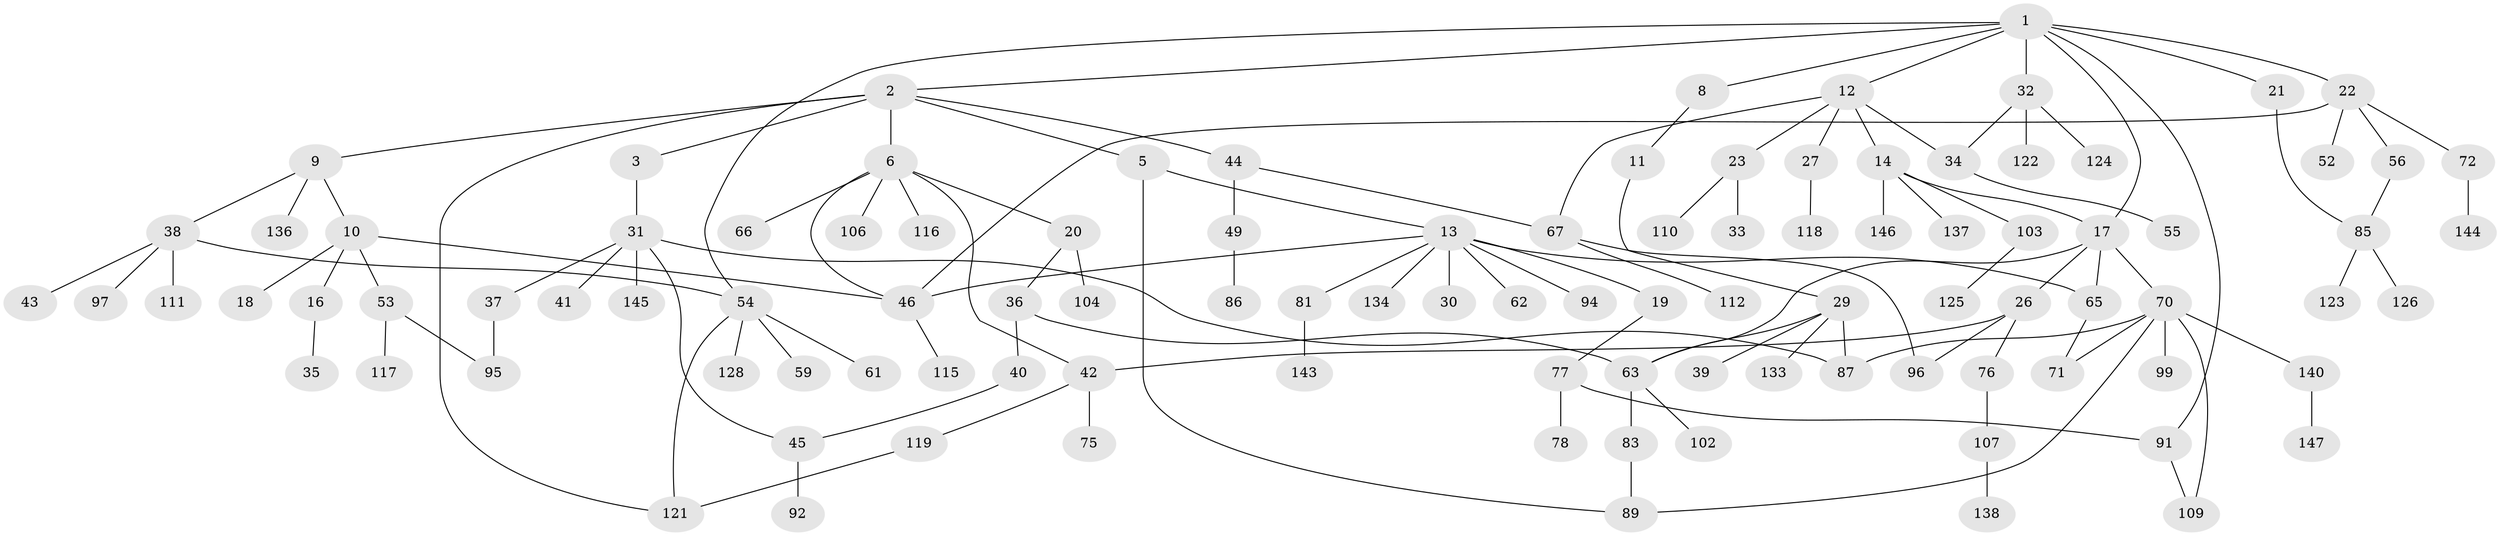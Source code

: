 // Generated by graph-tools (version 1.1) at 2025/51/02/27/25 19:51:36]
// undirected, 105 vertices, 128 edges
graph export_dot {
graph [start="1"]
  node [color=gray90,style=filled];
  1 [super="+7"];
  2 [super="+4"];
  3;
  5;
  6 [super="+15"];
  8 [super="+57"];
  9 [super="+28"];
  10 [super="+24"];
  11;
  12 [super="+139"];
  13 [super="+60"];
  14 [super="+64"];
  16 [super="+131"];
  17 [super="+58"];
  18;
  19 [super="+74"];
  20 [super="+51"];
  21;
  22 [super="+25"];
  23 [super="+47"];
  26 [super="+105"];
  27;
  29 [super="+88"];
  30;
  31 [super="+50"];
  32 [super="+90"];
  33 [super="+93"];
  34 [super="+48"];
  35;
  36 [super="+68"];
  37 [super="+113"];
  38 [super="+79"];
  39;
  40;
  41;
  42 [super="+101"];
  43;
  44;
  45;
  46 [super="+69"];
  49;
  52;
  53;
  54 [super="+120"];
  55 [super="+80"];
  56;
  59 [super="+84"];
  61;
  62;
  63 [super="+73"];
  65;
  66;
  67 [super="+127"];
  70 [super="+100"];
  71;
  72 [super="+129"];
  75;
  76 [super="+82"];
  77 [super="+148"];
  78;
  81;
  83 [super="+142"];
  85;
  86;
  87 [super="+114"];
  89 [super="+98"];
  91 [super="+108"];
  92;
  94;
  95 [super="+130"];
  96 [super="+135"];
  97;
  99;
  102;
  103;
  104;
  106;
  107;
  109;
  110;
  111;
  112;
  115;
  116;
  117;
  118;
  119;
  121 [super="+132"];
  122;
  123 [super="+149"];
  124;
  125;
  126;
  128;
  133;
  134;
  136;
  137;
  138;
  140 [super="+141"];
  143;
  144;
  145;
  146;
  147;
  1 -- 2;
  1 -- 12;
  1 -- 22;
  1 -- 54;
  1 -- 17;
  1 -- 32;
  1 -- 21;
  1 -- 8;
  1 -- 91;
  2 -- 3;
  2 -- 5;
  2 -- 9;
  2 -- 44;
  2 -- 6;
  2 -- 121;
  3 -- 31;
  5 -- 13;
  5 -- 89;
  6 -- 106;
  6 -- 116;
  6 -- 66;
  6 -- 20;
  6 -- 42;
  6 -- 46;
  8 -- 11;
  9 -- 10;
  9 -- 136;
  9 -- 38;
  10 -- 16;
  10 -- 18;
  10 -- 53;
  10 -- 46;
  11 -- 29;
  12 -- 14;
  12 -- 23;
  12 -- 27;
  12 -- 34;
  12 -- 67;
  13 -- 19;
  13 -- 30;
  13 -- 62;
  13 -- 81;
  13 -- 134;
  13 -- 46;
  13 -- 65;
  13 -- 94;
  14 -- 17;
  14 -- 103;
  14 -- 137;
  14 -- 146;
  16 -- 35;
  17 -- 26;
  17 -- 63;
  17 -- 65;
  17 -- 70;
  19 -- 77;
  20 -- 36;
  20 -- 104;
  21 -- 85;
  22 -- 52;
  22 -- 56;
  22 -- 72;
  22 -- 46;
  23 -- 33 [weight=2];
  23 -- 110;
  26 -- 76;
  26 -- 96;
  26 -- 42;
  27 -- 118;
  29 -- 39;
  29 -- 63;
  29 -- 133;
  29 -- 87;
  31 -- 37;
  31 -- 41;
  31 -- 45;
  31 -- 145;
  31 -- 87;
  32 -- 122;
  32 -- 34;
  32 -- 124;
  34 -- 55;
  36 -- 40;
  36 -- 63;
  37 -- 95;
  38 -- 43;
  38 -- 54;
  38 -- 111;
  38 -- 97;
  40 -- 45;
  42 -- 75;
  42 -- 119;
  44 -- 49;
  44 -- 67;
  45 -- 92;
  46 -- 115;
  49 -- 86;
  53 -- 117;
  53 -- 95;
  54 -- 59;
  54 -- 61;
  54 -- 121;
  54 -- 128;
  56 -- 85;
  63 -- 83;
  63 -- 102;
  65 -- 71;
  67 -- 96;
  67 -- 112;
  70 -- 87;
  70 -- 99;
  70 -- 109;
  70 -- 140;
  70 -- 71;
  70 -- 89;
  72 -- 144;
  76 -- 107;
  77 -- 78;
  77 -- 91;
  81 -- 143;
  83 -- 89;
  85 -- 123;
  85 -- 126;
  91 -- 109;
  103 -- 125;
  107 -- 138;
  119 -- 121;
  140 -- 147;
}
